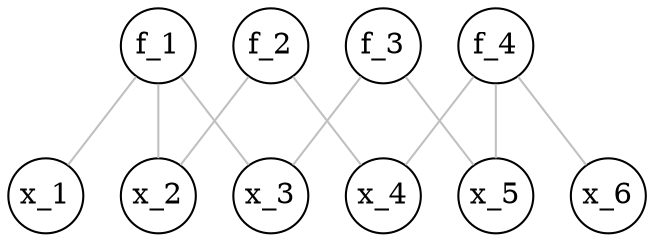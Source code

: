graph Heatex{
node[shape=circle,fixedsize=1]
edge[color="gray"]
	f_1--x_1 f_1--x_2 f_1--x_3
	f_2--x_2 f_2--x_4
	f_3--x_3 f_3--x_5
	f_4--x_4 f_4--x_5 f_4--x_6
edge[color="black", style="setlinewidth(4)"]
}
